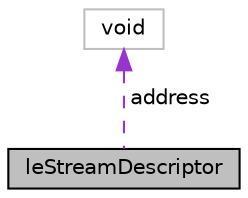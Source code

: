 digraph "leStreamDescriptor"
{
 // LATEX_PDF_SIZE
  edge [fontname="Helvetica",fontsize="10",labelfontname="Helvetica",labelfontsize="10"];
  node [fontname="Helvetica",fontsize="10",shape=record];
  Node1 [label="leStreamDescriptor",height=0.2,width=0.4,color="black", fillcolor="grey75", style="filled", fontcolor="black",tooltip="This struct represents a stream descriptor."];
  Node2 -> Node1 [dir="back",color="darkorchid3",fontsize="10",style="dashed",label=" address" ,fontname="Helvetica"];
  Node2 [label="void",height=0.2,width=0.4,color="grey75", fillcolor="white", style="filled",tooltip=" "];
}
